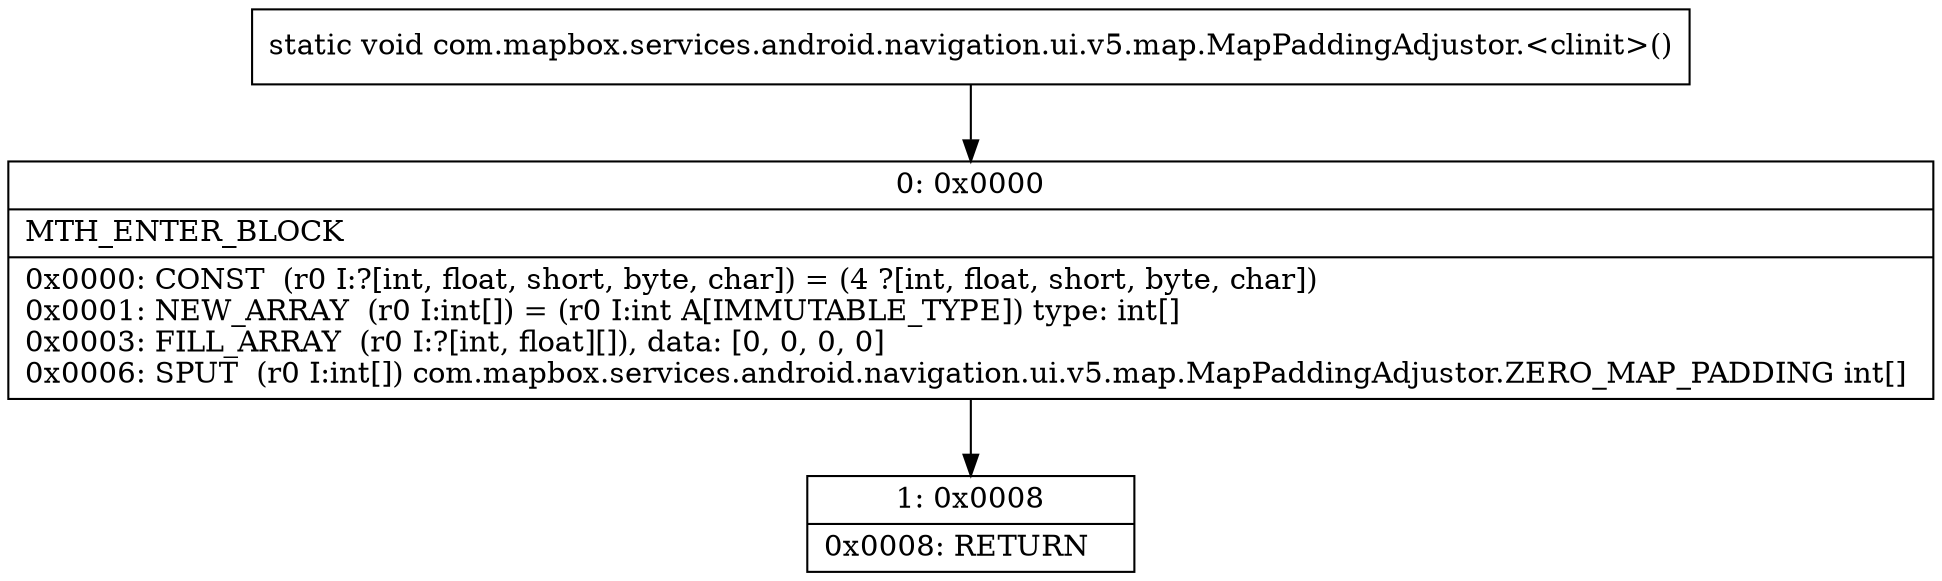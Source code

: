 digraph "CFG forcom.mapbox.services.android.navigation.ui.v5.map.MapPaddingAdjustor.\<clinit\>()V" {
Node_0 [shape=record,label="{0\:\ 0x0000|MTH_ENTER_BLOCK\l|0x0000: CONST  (r0 I:?[int, float, short, byte, char]) = (4 ?[int, float, short, byte, char]) \l0x0001: NEW_ARRAY  (r0 I:int[]) = (r0 I:int A[IMMUTABLE_TYPE]) type: int[] \l0x0003: FILL_ARRAY  (r0 I:?[int, float][]), data: [0, 0, 0, 0] \l0x0006: SPUT  (r0 I:int[]) com.mapbox.services.android.navigation.ui.v5.map.MapPaddingAdjustor.ZERO_MAP_PADDING int[] \l}"];
Node_1 [shape=record,label="{1\:\ 0x0008|0x0008: RETURN   \l}"];
MethodNode[shape=record,label="{static void com.mapbox.services.android.navigation.ui.v5.map.MapPaddingAdjustor.\<clinit\>() }"];
MethodNode -> Node_0;
Node_0 -> Node_1;
}

